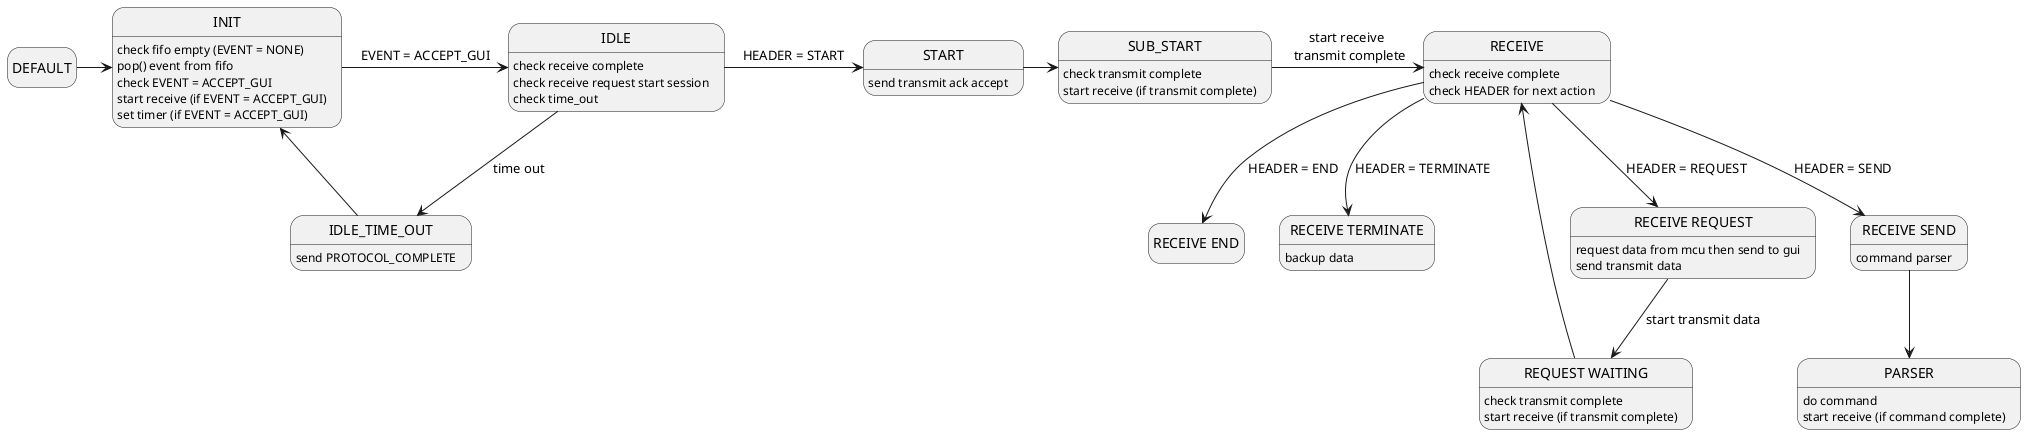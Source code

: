 @startuml protocol_transfer_mechanism
hide empty description

state "DEFAULT" as default 

state "INIT" as init
init : check fifo empty (EVENT = NONE)
init : pop() event from fifo 
init : check EVENT = ACCEPT_GUI
init : start receive (if EVENT = ACCEPT_GUI)
init : set timer (if EVENT = ACCEPT_GUI)

state "IDLE_TIME_OUT" as ito 
ito : send PROTOCOL_COMPLETE 

state "IDLE" as idle 
idle : check receive complete
idle : check receive request start session
idle : check time_out

state "START" as start 
start : send transmit ack accept 
' start : set timer for transmit complete

state "SUB_START" as sstart
sstart : check transmit complete 
sstart : start receive (if transmit complete)
' sstart : check time_out 

state "RECEIVE" as receive
receive : check receive complete
receive : check HEADER for next action 

state "RECEIVE REQUEST" as rcvrq
rcvrq : request data from mcu then send to gui
rcvrq : send transmit data 

state "REQUEST WAITING" as rqwait
rqwait : check transmit complete
rqwait : start receive (if transmit complete)


state "RECEIVE SEND" as rcvsd
rcvsd : command parser

state "PARSER" as parser
parser : do command
parser : start receive (if command complete)

state "RECEIVE END" as rcvend


state "RECEIVE TERMINATE" as term
term : backup data 

default -> init 
init -> idle : EVENT = ACCEPT_GUI
idle -> start : HEADER = START
idle --> ito : time out
ito -> init 

start -> sstart 
sstart -> receive : start receive \n transmit complete

receive --> rcvsd : HEADER = SEND
receive --> rcvrq : HEADER = REQUEST
receive --> rcvend : HEADER = END
receive --> term : HEADER = TERMINATE

rcvrq --> rqwait  : start transmit data
rqwait -> receive

rcvsd --> parser

@enduml